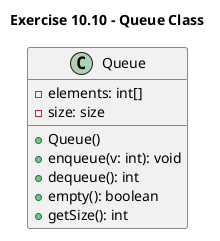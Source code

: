 @startuml exercise10.10
title Exercise 10.10 - Queue Class
class Queue {
    -elements: int[]
    -size: size
    +Queue()
    +enqueue(v: int): void
    +dequeue(): int
    +empty(): boolean
    +getSize(): int
}
@enduml
